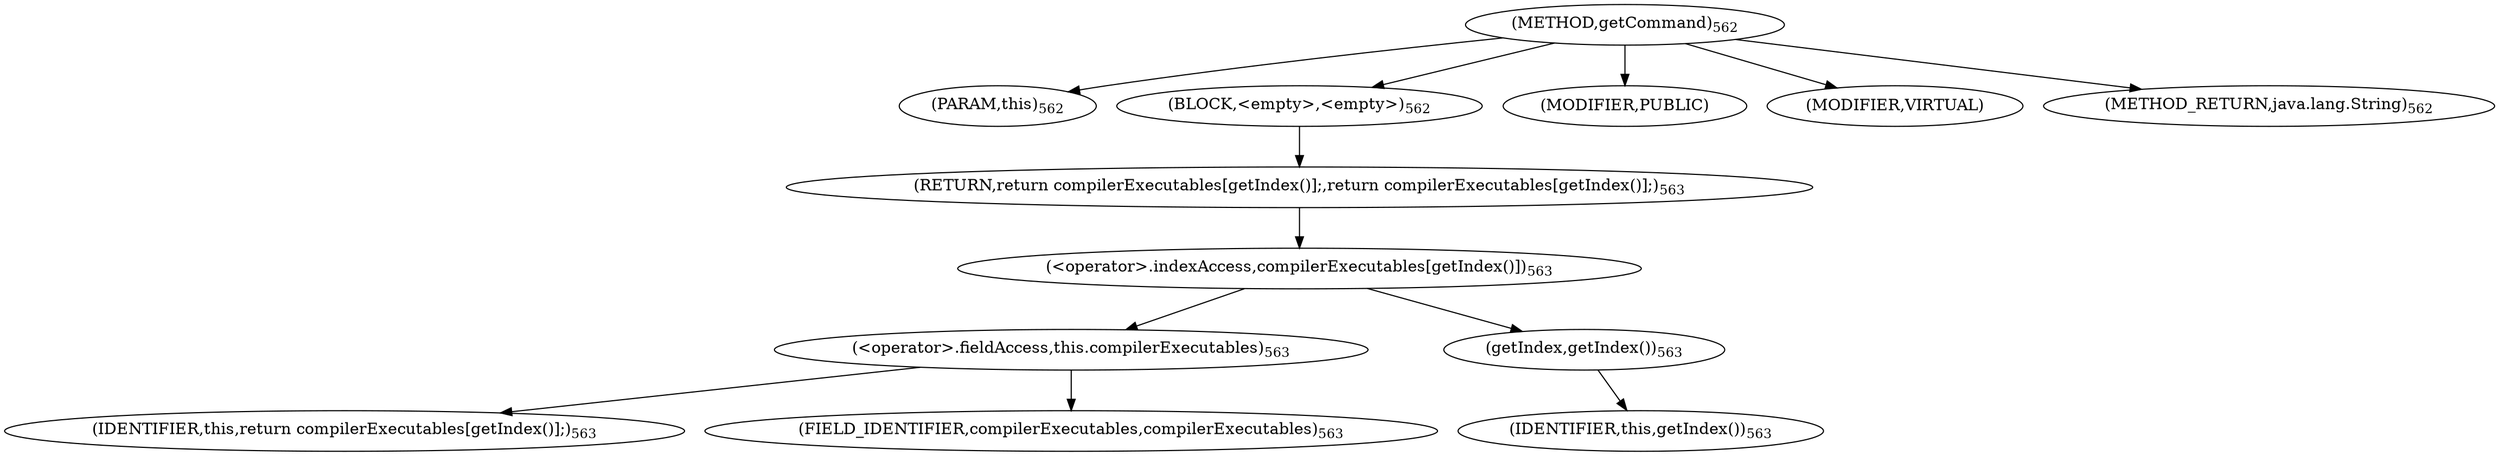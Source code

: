 digraph "getCommand" {  
"886" [label = <(METHOD,getCommand)<SUB>562</SUB>> ]
"64" [label = <(PARAM,this)<SUB>562</SUB>> ]
"887" [label = <(BLOCK,&lt;empty&gt;,&lt;empty&gt;)<SUB>562</SUB>> ]
"888" [label = <(RETURN,return compilerExecutables[getIndex()];,return compilerExecutables[getIndex()];)<SUB>563</SUB>> ]
"889" [label = <(&lt;operator&gt;.indexAccess,compilerExecutables[getIndex()])<SUB>563</SUB>> ]
"890" [label = <(&lt;operator&gt;.fieldAccess,this.compilerExecutables)<SUB>563</SUB>> ]
"891" [label = <(IDENTIFIER,this,return compilerExecutables[getIndex()];)<SUB>563</SUB>> ]
"892" [label = <(FIELD_IDENTIFIER,compilerExecutables,compilerExecutables)<SUB>563</SUB>> ]
"893" [label = <(getIndex,getIndex())<SUB>563</SUB>> ]
"63" [label = <(IDENTIFIER,this,getIndex())<SUB>563</SUB>> ]
"894" [label = <(MODIFIER,PUBLIC)> ]
"895" [label = <(MODIFIER,VIRTUAL)> ]
"896" [label = <(METHOD_RETURN,java.lang.String)<SUB>562</SUB>> ]
  "886" -> "64" 
  "886" -> "887" 
  "886" -> "894" 
  "886" -> "895" 
  "886" -> "896" 
  "887" -> "888" 
  "888" -> "889" 
  "889" -> "890" 
  "889" -> "893" 
  "890" -> "891" 
  "890" -> "892" 
  "893" -> "63" 
}
